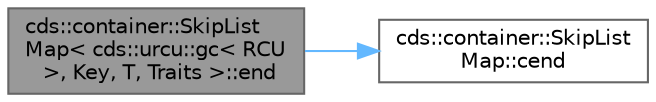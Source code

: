 digraph "cds::container::SkipListMap&lt; cds::urcu::gc&lt; RCU &gt;, Key, T, Traits &gt;::end"
{
 // LATEX_PDF_SIZE
  bgcolor="transparent";
  edge [fontname=Helvetica,fontsize=10,labelfontname=Helvetica,labelfontsize=10];
  node [fontname=Helvetica,fontsize=10,shape=box,height=0.2,width=0.4];
  rankdir="LR";
  Node1 [id="Node000001",label="cds::container::SkipList\lMap\< cds::urcu::gc\< RCU\l \>, Key, T, Traits \>::end",height=0.2,width=0.4,color="gray40", fillcolor="grey60", style="filled", fontcolor="black",tooltip="Returns a forward const iterator that addresses the location succeeding the last element in a map."];
  Node1 -> Node2 [id="edge1_Node000001_Node000002",color="steelblue1",style="solid",tooltip=" "];
  Node2 [id="Node000002",label="cds::container::SkipList\lMap::cend",height=0.2,width=0.4,color="grey40", fillcolor="white", style="filled",URL="$classcds_1_1container_1_1_skip_list_map.html#a83881c99c9195c9a79dd432cdc0ac456",tooltip="Returns a forward const iterator that addresses the location succeeding the last element in a map."];
}
